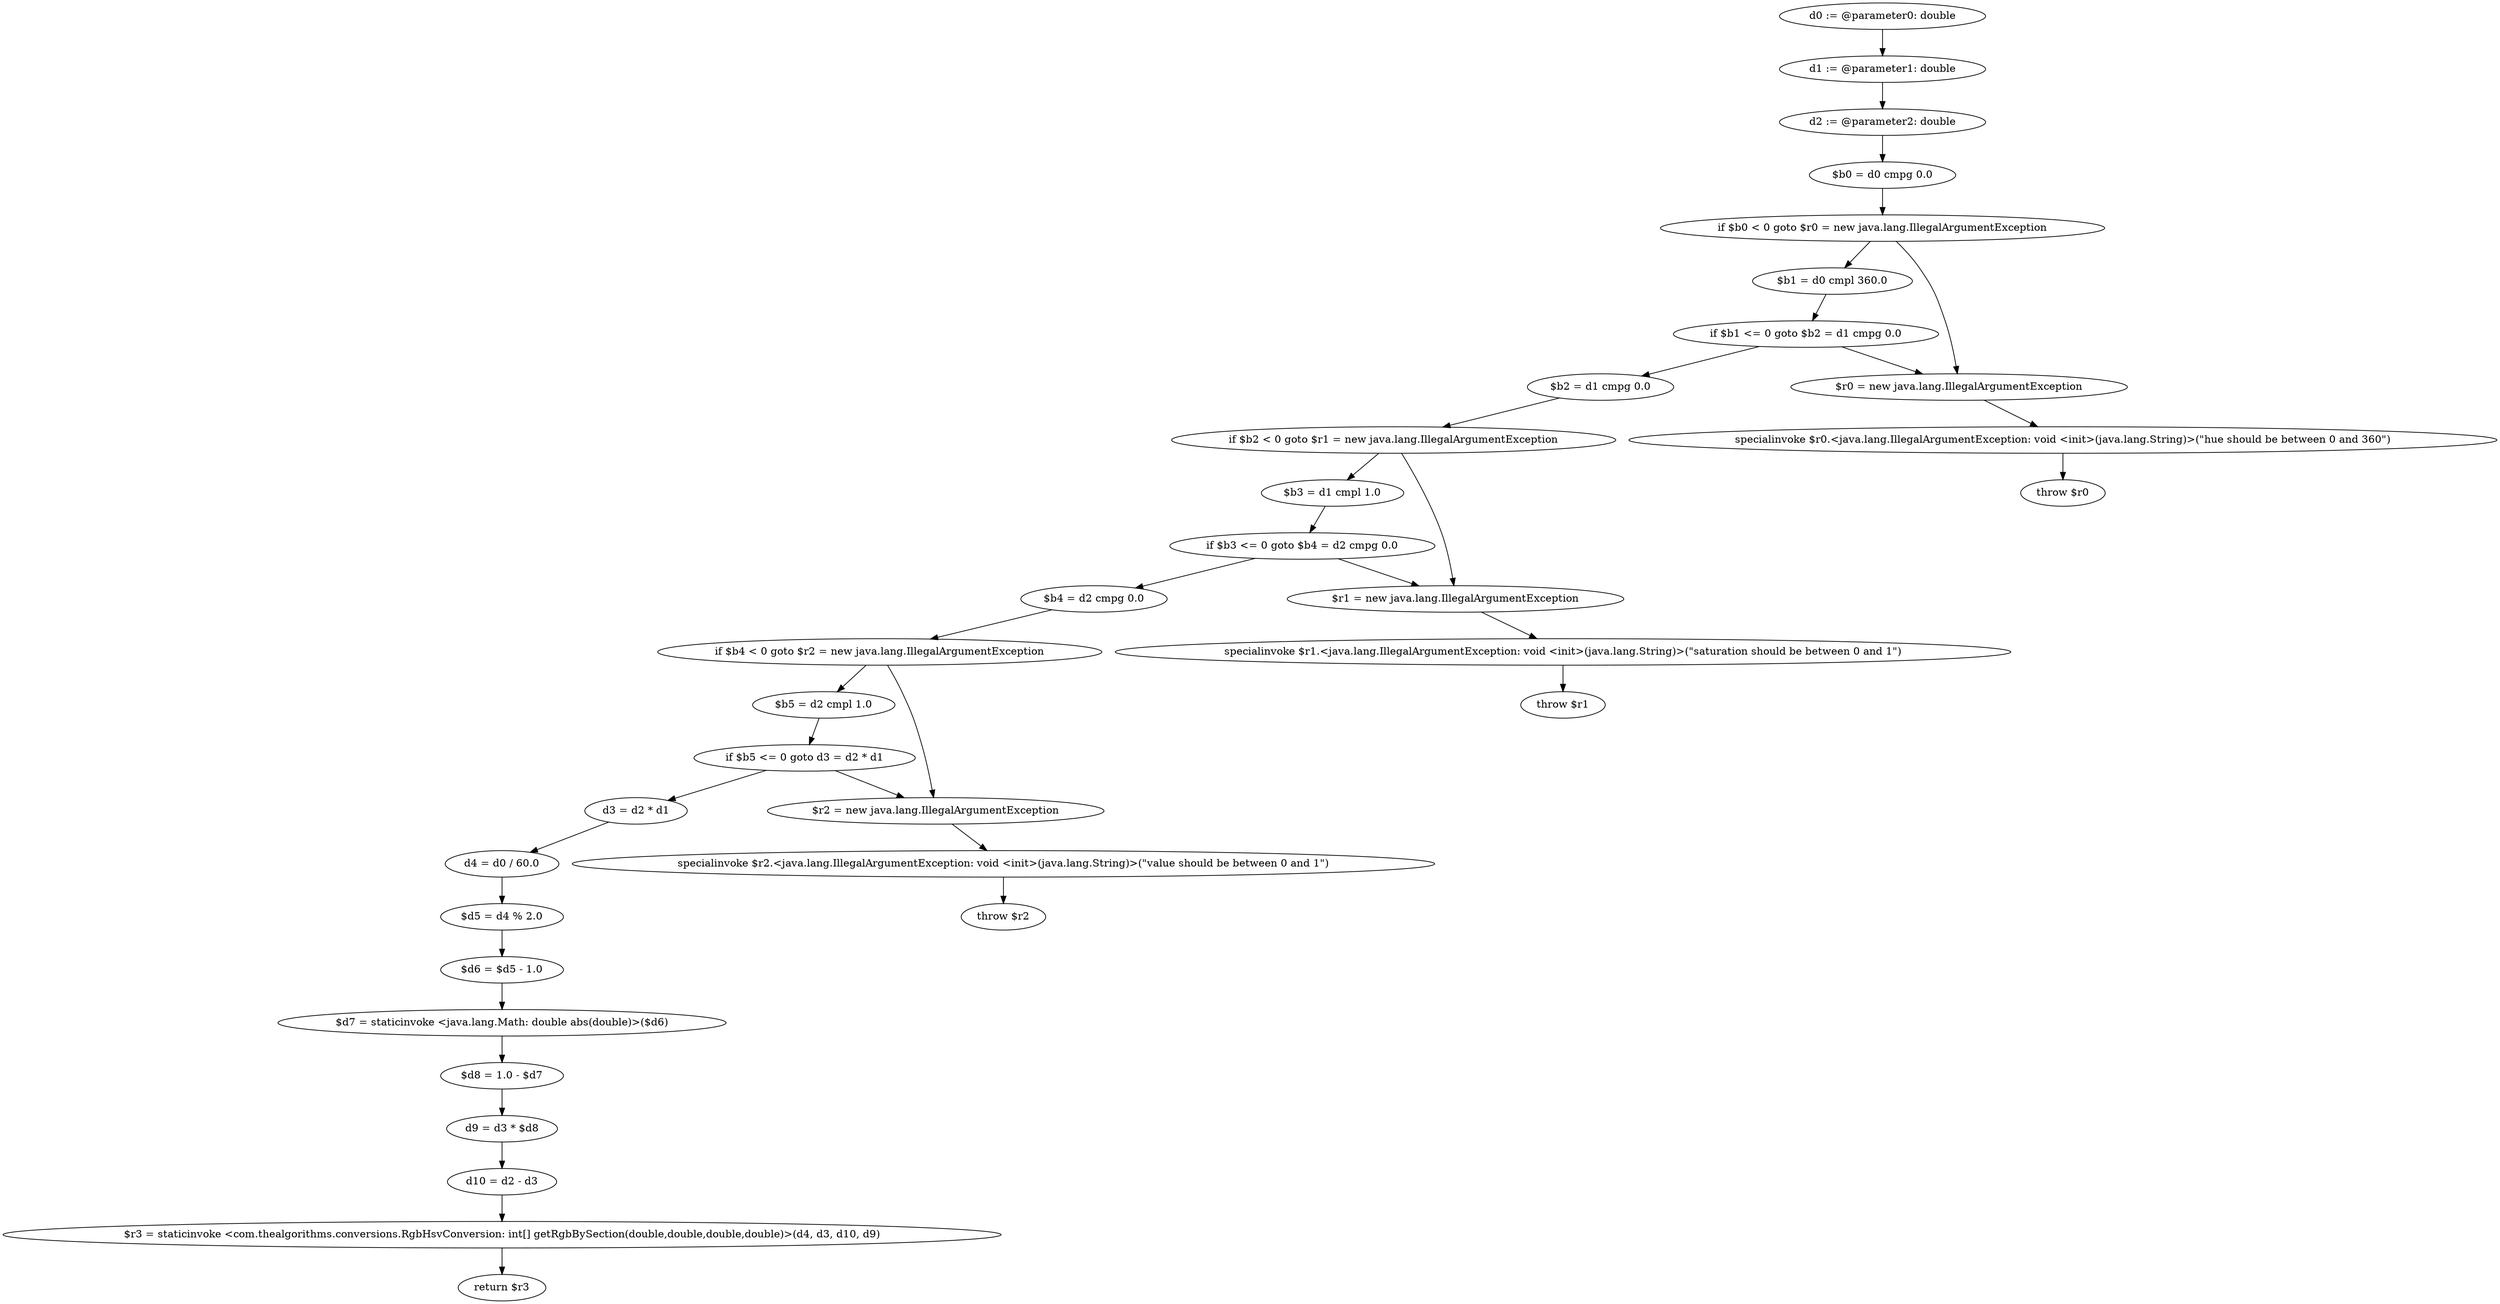 digraph "unitGraph" {
    "d0 := @parameter0: double"
    "d1 := @parameter1: double"
    "d2 := @parameter2: double"
    "$b0 = d0 cmpg 0.0"
    "if $b0 < 0 goto $r0 = new java.lang.IllegalArgumentException"
    "$b1 = d0 cmpl 360.0"
    "if $b1 <= 0 goto $b2 = d1 cmpg 0.0"
    "$r0 = new java.lang.IllegalArgumentException"
    "specialinvoke $r0.<java.lang.IllegalArgumentException: void <init>(java.lang.String)>(\"hue should be between 0 and 360\")"
    "throw $r0"
    "$b2 = d1 cmpg 0.0"
    "if $b2 < 0 goto $r1 = new java.lang.IllegalArgumentException"
    "$b3 = d1 cmpl 1.0"
    "if $b3 <= 0 goto $b4 = d2 cmpg 0.0"
    "$r1 = new java.lang.IllegalArgumentException"
    "specialinvoke $r1.<java.lang.IllegalArgumentException: void <init>(java.lang.String)>(\"saturation should be between 0 and 1\")"
    "throw $r1"
    "$b4 = d2 cmpg 0.0"
    "if $b4 < 0 goto $r2 = new java.lang.IllegalArgumentException"
    "$b5 = d2 cmpl 1.0"
    "if $b5 <= 0 goto d3 = d2 * d1"
    "$r2 = new java.lang.IllegalArgumentException"
    "specialinvoke $r2.<java.lang.IllegalArgumentException: void <init>(java.lang.String)>(\"value should be between 0 and 1\")"
    "throw $r2"
    "d3 = d2 * d1"
    "d4 = d0 / 60.0"
    "$d5 = d4 % 2.0"
    "$d6 = $d5 - 1.0"
    "$d7 = staticinvoke <java.lang.Math: double abs(double)>($d6)"
    "$d8 = 1.0 - $d7"
    "d9 = d3 * $d8"
    "d10 = d2 - d3"
    "$r3 = staticinvoke <com.thealgorithms.conversions.RgbHsvConversion: int[] getRgbBySection(double,double,double,double)>(d4, d3, d10, d9)"
    "return $r3"
    "d0 := @parameter0: double"->"d1 := @parameter1: double";
    "d1 := @parameter1: double"->"d2 := @parameter2: double";
    "d2 := @parameter2: double"->"$b0 = d0 cmpg 0.0";
    "$b0 = d0 cmpg 0.0"->"if $b0 < 0 goto $r0 = new java.lang.IllegalArgumentException";
    "if $b0 < 0 goto $r0 = new java.lang.IllegalArgumentException"->"$b1 = d0 cmpl 360.0";
    "if $b0 < 0 goto $r0 = new java.lang.IllegalArgumentException"->"$r0 = new java.lang.IllegalArgumentException";
    "$b1 = d0 cmpl 360.0"->"if $b1 <= 0 goto $b2 = d1 cmpg 0.0";
    "if $b1 <= 0 goto $b2 = d1 cmpg 0.0"->"$r0 = new java.lang.IllegalArgumentException";
    "if $b1 <= 0 goto $b2 = d1 cmpg 0.0"->"$b2 = d1 cmpg 0.0";
    "$r0 = new java.lang.IllegalArgumentException"->"specialinvoke $r0.<java.lang.IllegalArgumentException: void <init>(java.lang.String)>(\"hue should be between 0 and 360\")";
    "specialinvoke $r0.<java.lang.IllegalArgumentException: void <init>(java.lang.String)>(\"hue should be between 0 and 360\")"->"throw $r0";
    "$b2 = d1 cmpg 0.0"->"if $b2 < 0 goto $r1 = new java.lang.IllegalArgumentException";
    "if $b2 < 0 goto $r1 = new java.lang.IllegalArgumentException"->"$b3 = d1 cmpl 1.0";
    "if $b2 < 0 goto $r1 = new java.lang.IllegalArgumentException"->"$r1 = new java.lang.IllegalArgumentException";
    "$b3 = d1 cmpl 1.0"->"if $b3 <= 0 goto $b4 = d2 cmpg 0.0";
    "if $b3 <= 0 goto $b4 = d2 cmpg 0.0"->"$r1 = new java.lang.IllegalArgumentException";
    "if $b3 <= 0 goto $b4 = d2 cmpg 0.0"->"$b4 = d2 cmpg 0.0";
    "$r1 = new java.lang.IllegalArgumentException"->"specialinvoke $r1.<java.lang.IllegalArgumentException: void <init>(java.lang.String)>(\"saturation should be between 0 and 1\")";
    "specialinvoke $r1.<java.lang.IllegalArgumentException: void <init>(java.lang.String)>(\"saturation should be between 0 and 1\")"->"throw $r1";
    "$b4 = d2 cmpg 0.0"->"if $b4 < 0 goto $r2 = new java.lang.IllegalArgumentException";
    "if $b4 < 0 goto $r2 = new java.lang.IllegalArgumentException"->"$b5 = d2 cmpl 1.0";
    "if $b4 < 0 goto $r2 = new java.lang.IllegalArgumentException"->"$r2 = new java.lang.IllegalArgumentException";
    "$b5 = d2 cmpl 1.0"->"if $b5 <= 0 goto d3 = d2 * d1";
    "if $b5 <= 0 goto d3 = d2 * d1"->"$r2 = new java.lang.IllegalArgumentException";
    "if $b5 <= 0 goto d3 = d2 * d1"->"d3 = d2 * d1";
    "$r2 = new java.lang.IllegalArgumentException"->"specialinvoke $r2.<java.lang.IllegalArgumentException: void <init>(java.lang.String)>(\"value should be between 0 and 1\")";
    "specialinvoke $r2.<java.lang.IllegalArgumentException: void <init>(java.lang.String)>(\"value should be between 0 and 1\")"->"throw $r2";
    "d3 = d2 * d1"->"d4 = d0 / 60.0";
    "d4 = d0 / 60.0"->"$d5 = d4 % 2.0";
    "$d5 = d4 % 2.0"->"$d6 = $d5 - 1.0";
    "$d6 = $d5 - 1.0"->"$d7 = staticinvoke <java.lang.Math: double abs(double)>($d6)";
    "$d7 = staticinvoke <java.lang.Math: double abs(double)>($d6)"->"$d8 = 1.0 - $d7";
    "$d8 = 1.0 - $d7"->"d9 = d3 * $d8";
    "d9 = d3 * $d8"->"d10 = d2 - d3";
    "d10 = d2 - d3"->"$r3 = staticinvoke <com.thealgorithms.conversions.RgbHsvConversion: int[] getRgbBySection(double,double,double,double)>(d4, d3, d10, d9)";
    "$r3 = staticinvoke <com.thealgorithms.conversions.RgbHsvConversion: int[] getRgbBySection(double,double,double,double)>(d4, d3, d10, d9)"->"return $r3";
}
